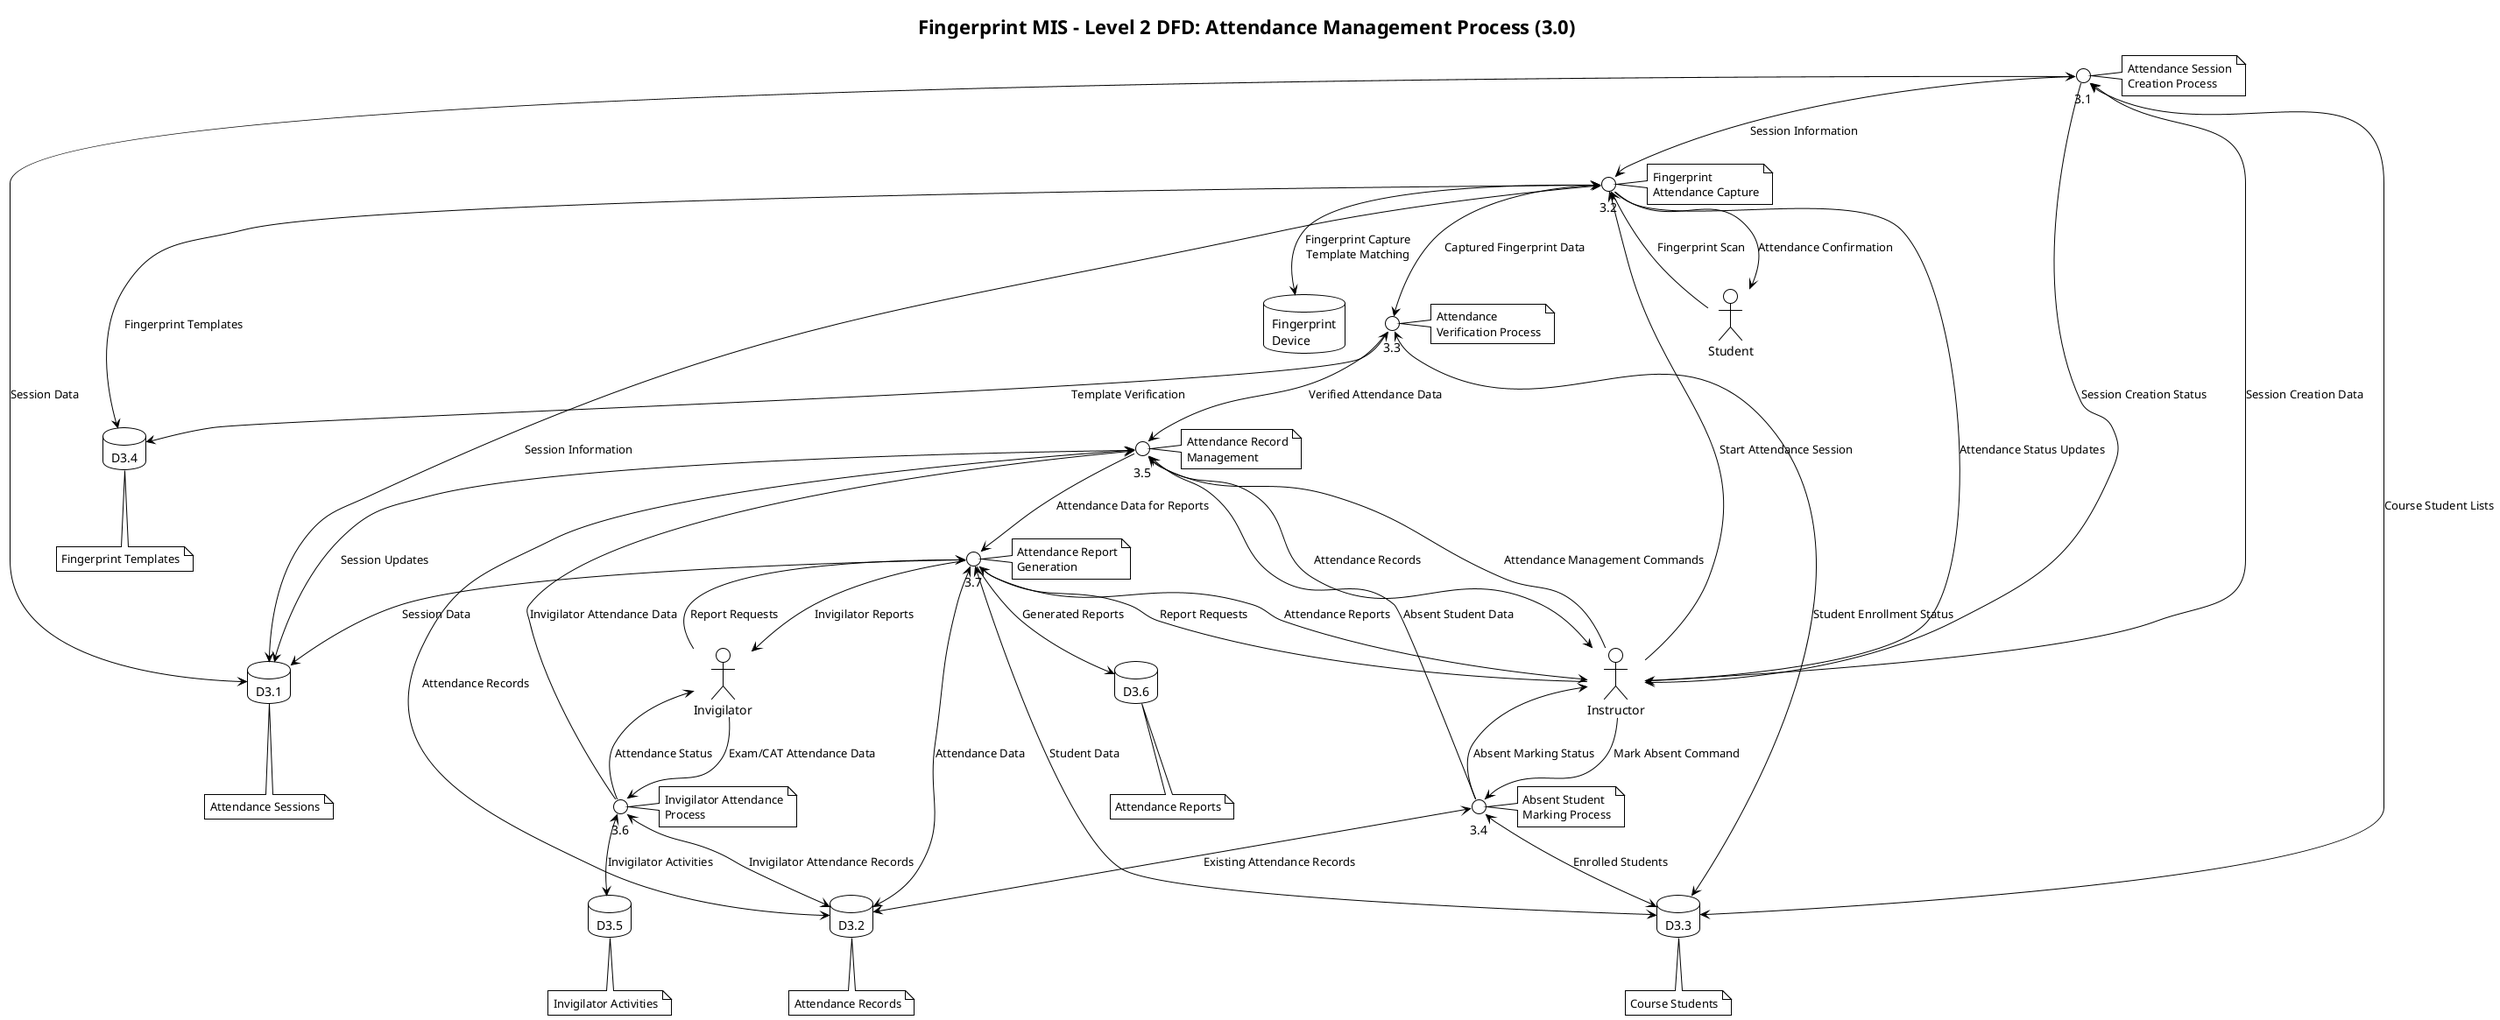 @startuml
!theme plain
title Fingerprint MIS - Level 2 DFD: Attendance Management Process (3.0)

' External entities
actor Instructor as "Instructor"
actor Invigilator as "Invigilator"
actor Student as "Student"

' Level 2 processes for Attendance Management
circle "3.1" as P31
note right of P31 : Attendance Session\nCreation Process
circle "3.2" as P32
note right of P32 : Fingerprint\nAttendance Capture
circle "3.3" as P33
note right of P33 : Attendance\nVerification Process
circle "3.4" as P34
note right of P34 : Absent Student\nMarking Process
circle "3.5" as P35
note right of P35 : Attendance Record\nManagement
circle "3.6" as P36
note right of P36 : Invigilator Attendance\nProcess
circle "3.7" as P37
note right of P37 : Attendance Report\nGeneration

' Data stores
database "D3.1" as D31
note bottom of D31 : Attendance Sessions
database "D3.2" as D32
note bottom of D32 : Attendance Records
database "D3.3" as D33
note bottom of D33 : Course Students
database "D3.4" as D34
note bottom of D34 : Fingerprint Templates
database "D3.5" as D35
note bottom of D35 : Invigilator Activities
database "D3.6" as D36
note bottom of D36 : Attendance Reports

' External device
database "Fingerprint\nDevice" as FDevice

' Instructor flows
Instructor --> P31 : Session Creation Data
P31 --> Instructor : Session Creation Status
Instructor --> P32 : Start Attendance Session
P32 --> Instructor : Attendance Status Updates
Instructor --> P34 : Mark Absent Command
P34 --> Instructor : Absent Marking Status
Instructor --> P35 : Attendance Management Commands
P35 --> Instructor : Attendance Records
Instructor --> P37 : Report Requests
P37 --> Instructor : Attendance Reports

' Invigilator flows
Invigilator --> P36 : Exam/CAT Attendance Data
P36 --> Invigilator : Attendance Status
Invigilator --> P37 : Report Requests
P37 --> Invigilator : Invigilator Reports

' Student flows (implicit through fingerprint)
Student --> P32 : Fingerprint Scan
P32 --> Student : Attendance Confirmation

' Process interactions
P31 --> P32 : Session Information
P32 --> P33 : Captured Fingerprint Data
P33 --> P35 : Verified Attendance Data
P34 --> P35 : Absent Student Data
P35 --> P37 : Attendance Data for Reports
P36 --> P35 : Invigilator Attendance Data

' Process to data store flows
P31 <--> D31 : Session Data
P31 <--> D33 : Course Student Lists

P32 <--> D31 : Session Information
P32 <--> D34 : Fingerprint Templates
P32 <--> FDevice : Fingerprint Capture\nTemplate Matching

P33 <--> D34 : Template Verification
P33 <--> D33 : Student Enrollment Status

P34 <--> D33 : Enrolled Students
P34 <--> D32 : Existing Attendance Records

P35 <--> D32 : Attendance Records
P35 <--> D31 : Session Updates

P36 <--> D35 : Invigilator Activities
P36 <--> D32 : Invigilator Attendance Records

P37 <--> D32 : Attendance Data
P37 <--> D31 : Session Data
P37 <--> D33 : Student Data
P37 --> D36 : Generated Reports

@enduml
